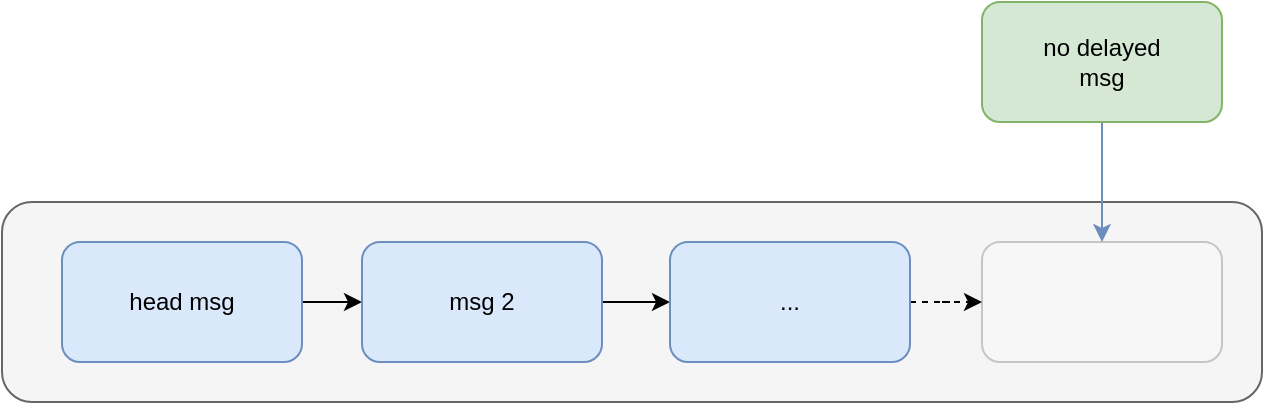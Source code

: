 <mxfile version="15.1.4" type="github">
  <diagram id="cDPh0-9Ec-bW2iWhmRZM" name="Page-1">
    <mxGraphModel dx="1328" dy="802" grid="1" gridSize="10" guides="1" tooltips="1" connect="1" arrows="1" fold="1" page="1" pageScale="1" pageWidth="827" pageHeight="1169" math="0" shadow="0">
      <root>
        <mxCell id="0" />
        <mxCell id="1" parent="0" />
        <mxCell id="c-davoZwcJpXstAcIvrw-1" value="" style="rounded=1;whiteSpace=wrap;html=1;fillColor=#f5f5f5;strokeColor=#666666;fontColor=#333333;" vertex="1" parent="1">
          <mxGeometry x="80" y="240" width="630" height="100" as="geometry" />
        </mxCell>
        <mxCell id="c-davoZwcJpXstAcIvrw-7" value="" style="edgeStyle=orthogonalEdgeStyle;rounded=0;orthogonalLoop=1;jettySize=auto;html=1;" edge="1" parent="1" source="c-davoZwcJpXstAcIvrw-2" target="c-davoZwcJpXstAcIvrw-3">
          <mxGeometry relative="1" as="geometry" />
        </mxCell>
        <mxCell id="c-davoZwcJpXstAcIvrw-2" value="head msg" style="rounded=1;whiteSpace=wrap;html=1;fillColor=#dae8fc;strokeColor=#6c8ebf;" vertex="1" parent="1">
          <mxGeometry x="110" y="260" width="120" height="60" as="geometry" />
        </mxCell>
        <mxCell id="c-davoZwcJpXstAcIvrw-8" value="" style="edgeStyle=orthogonalEdgeStyle;rounded=0;orthogonalLoop=1;jettySize=auto;html=1;" edge="1" parent="1" source="c-davoZwcJpXstAcIvrw-3" target="c-davoZwcJpXstAcIvrw-4">
          <mxGeometry relative="1" as="geometry" />
        </mxCell>
        <mxCell id="c-davoZwcJpXstAcIvrw-3" value="msg 2" style="rounded=1;whiteSpace=wrap;html=1;fillColor=#dae8fc;strokeColor=#6c8ebf;" vertex="1" parent="1">
          <mxGeometry x="260" y="260" width="120" height="60" as="geometry" />
        </mxCell>
        <mxCell id="c-davoZwcJpXstAcIvrw-10" value="" style="edgeStyle=orthogonalEdgeStyle;rounded=0;orthogonalLoop=1;jettySize=auto;html=1;dashed=1;" edge="1" parent="1" source="c-davoZwcJpXstAcIvrw-4" target="c-davoZwcJpXstAcIvrw-5">
          <mxGeometry relative="1" as="geometry" />
        </mxCell>
        <mxCell id="c-davoZwcJpXstAcIvrw-4" value="..." style="rounded=1;whiteSpace=wrap;html=1;fillColor=#dae8fc;strokeColor=#6c8ebf;" vertex="1" parent="1">
          <mxGeometry x="414" y="260" width="120" height="60" as="geometry" />
        </mxCell>
        <mxCell id="c-davoZwcJpXstAcIvrw-5" value="" style="rounded=1;whiteSpace=wrap;html=1;opacity=20;" vertex="1" parent="1">
          <mxGeometry x="570" y="260" width="120" height="60" as="geometry" />
        </mxCell>
        <mxCell id="c-davoZwcJpXstAcIvrw-12" value="" style="edgeStyle=orthogonalEdgeStyle;rounded=0;orthogonalLoop=1;jettySize=auto;html=1;fillColor=#dae8fc;strokeColor=#6c8ebf;" edge="1" parent="1" source="c-davoZwcJpXstAcIvrw-11" target="c-davoZwcJpXstAcIvrw-5">
          <mxGeometry relative="1" as="geometry" />
        </mxCell>
        <mxCell id="c-davoZwcJpXstAcIvrw-11" value="no delayed&lt;br&gt;msg" style="rounded=1;whiteSpace=wrap;html=1;fillColor=#d5e8d4;strokeColor=#82b366;" vertex="1" parent="1">
          <mxGeometry x="570" y="140" width="120" height="60" as="geometry" />
        </mxCell>
      </root>
    </mxGraphModel>
  </diagram>
</mxfile>
